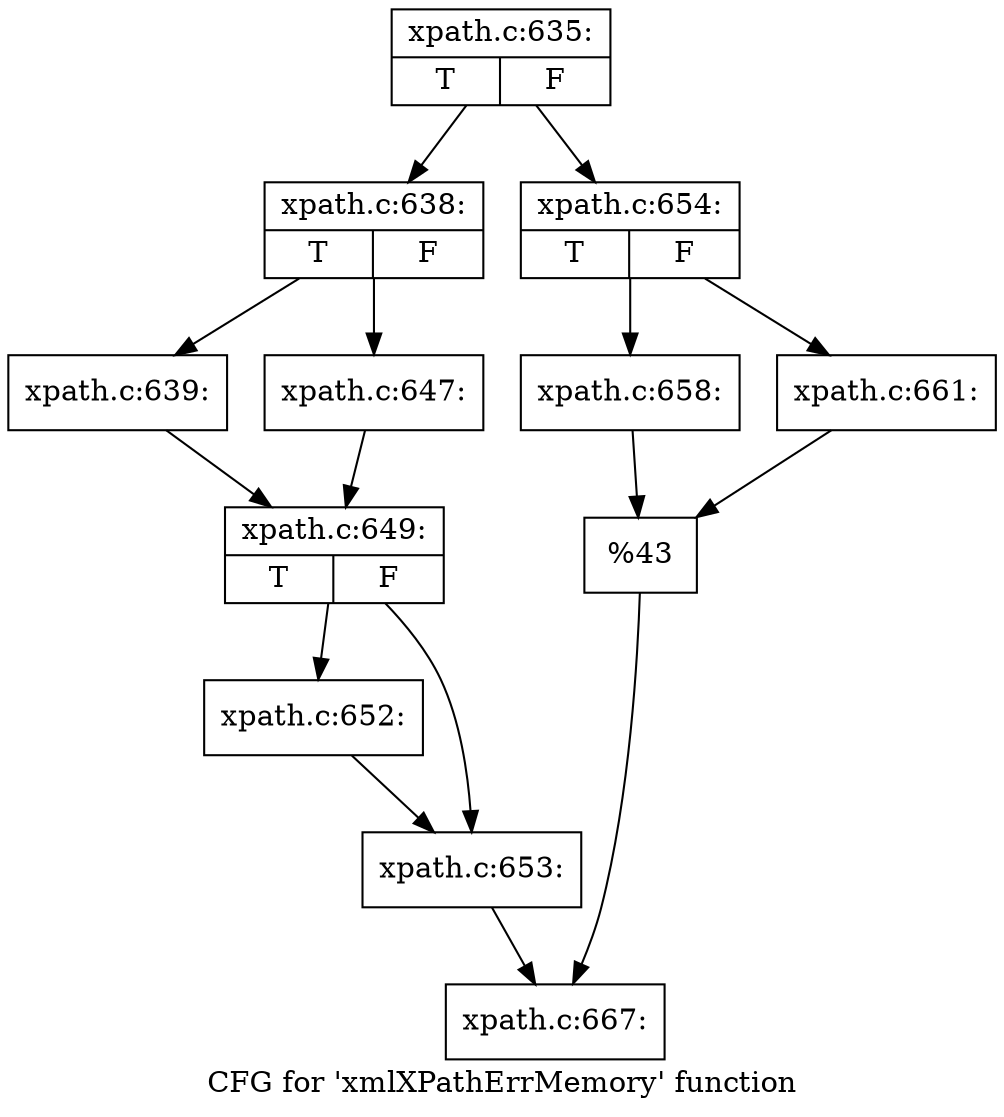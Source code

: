 digraph "CFG for 'xmlXPathErrMemory' function" {
	label="CFG for 'xmlXPathErrMemory' function";

	Node0x4d5b0c0 [shape=record,label="{xpath.c:635:|{<s0>T|<s1>F}}"];
	Node0x4d5b0c0 -> Node0x4d5b3c0;
	Node0x4d5b0c0 -> Node0x4d5b460;
	Node0x4d5b3c0 [shape=record,label="{xpath.c:638:|{<s0>T|<s1>F}}"];
	Node0x4d5b3c0 -> Node0x4d5cab0;
	Node0x4d5b3c0 -> Node0x4d5cb50;
	Node0x4d5cab0 [shape=record,label="{xpath.c:639:}"];
	Node0x4d5cab0 -> Node0x4d5cb00;
	Node0x4d5cb50 [shape=record,label="{xpath.c:647:}"];
	Node0x4d5cb50 -> Node0x4d5cb00;
	Node0x4d5cb00 [shape=record,label="{xpath.c:649:|{<s0>T|<s1>F}}"];
	Node0x4d5cb00 -> Node0x4d5d9f0;
	Node0x4d5cb00 -> Node0x4d5dd20;
	Node0x4d5d9f0 [shape=record,label="{xpath.c:652:}"];
	Node0x4d5d9f0 -> Node0x4d5dd20;
	Node0x4d5dd20 [shape=record,label="{xpath.c:653:}"];
	Node0x4d5dd20 -> Node0x4d5b410;
	Node0x4d5b460 [shape=record,label="{xpath.c:654:|{<s0>T|<s1>F}}"];
	Node0x4d5b460 -> Node0x4d5fac0;
	Node0x4d5b460 -> Node0x4d5fb60;
	Node0x4d5fac0 [shape=record,label="{xpath.c:658:}"];
	Node0x4d5fac0 -> Node0x4d5fb10;
	Node0x4d5fb60 [shape=record,label="{xpath.c:661:}"];
	Node0x4d5fb60 -> Node0x4d5fb10;
	Node0x4d5fb10 [shape=record,label="{%43}"];
	Node0x4d5fb10 -> Node0x4d5b410;
	Node0x4d5b410 [shape=record,label="{xpath.c:667:}"];
}
